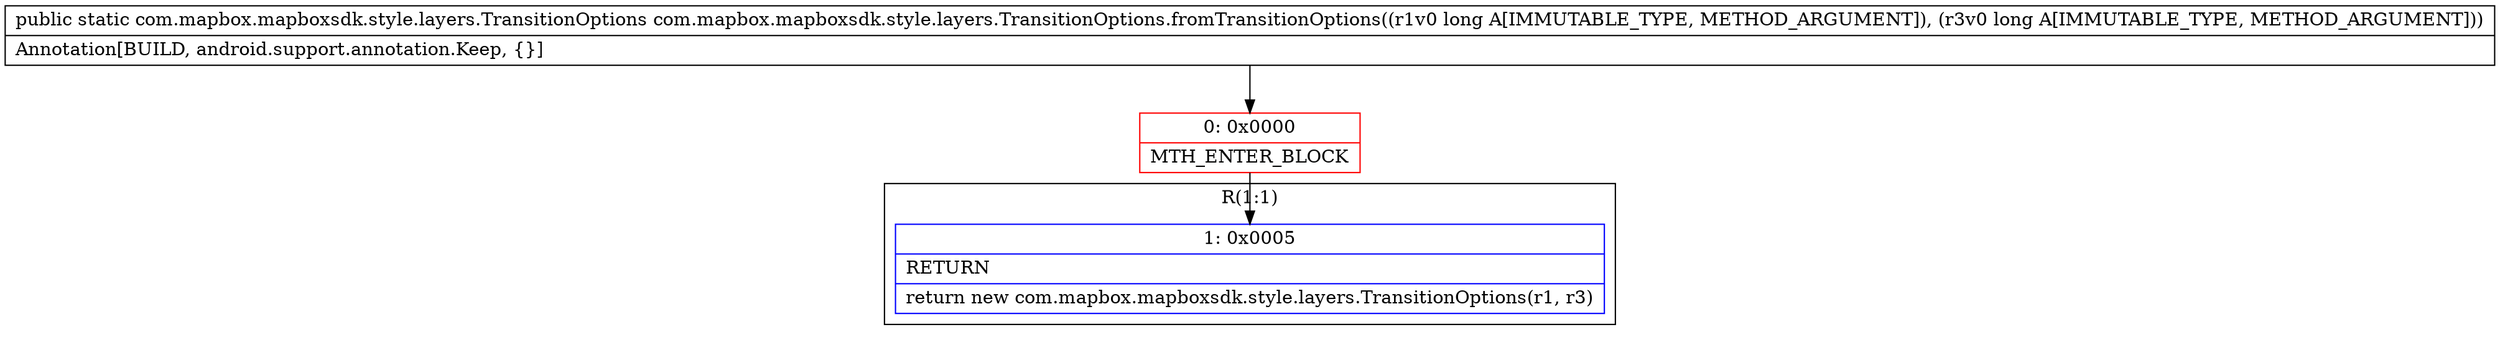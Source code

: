 digraph "CFG forcom.mapbox.mapboxsdk.style.layers.TransitionOptions.fromTransitionOptions(JJ)Lcom\/mapbox\/mapboxsdk\/style\/layers\/TransitionOptions;" {
subgraph cluster_Region_2126085305 {
label = "R(1:1)";
node [shape=record,color=blue];
Node_1 [shape=record,label="{1\:\ 0x0005|RETURN\l|return new com.mapbox.mapboxsdk.style.layers.TransitionOptions(r1, r3)\l}"];
}
Node_0 [shape=record,color=red,label="{0\:\ 0x0000|MTH_ENTER_BLOCK\l}"];
MethodNode[shape=record,label="{public static com.mapbox.mapboxsdk.style.layers.TransitionOptions com.mapbox.mapboxsdk.style.layers.TransitionOptions.fromTransitionOptions((r1v0 long A[IMMUTABLE_TYPE, METHOD_ARGUMENT]), (r3v0 long A[IMMUTABLE_TYPE, METHOD_ARGUMENT]))  | Annotation[BUILD, android.support.annotation.Keep, \{\}]\l}"];
MethodNode -> Node_0;
Node_0 -> Node_1;
}

